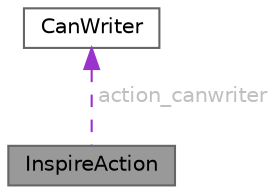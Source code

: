 digraph "InspireAction"
{
 // LATEX_PDF_SIZE
  bgcolor="transparent";
  edge [fontname=Helvetica,fontsize=10,labelfontname=Helvetica,labelfontsize=10];
  node [fontname=Helvetica,fontsize=10,shape=box,height=0.2,width=0.4];
  Node1 [id="Node000001",label="InspireAction",height=0.2,width=0.4,color="gray40", fillcolor="grey60", style="filled", fontcolor="black",tooltip=" "];
  Node2 -> Node1 [id="edge1_Node000001_Node000002",dir="back",color="darkorchid3",style="dashed",tooltip=" ",label=" action_canwriter",fontcolor="grey" ];
  Node2 [id="Node000002",label="CanWriter",height=0.2,width=0.4,color="gray40", fillcolor="white", style="filled",URL="$class_can_writer.html",tooltip=" "];
}

